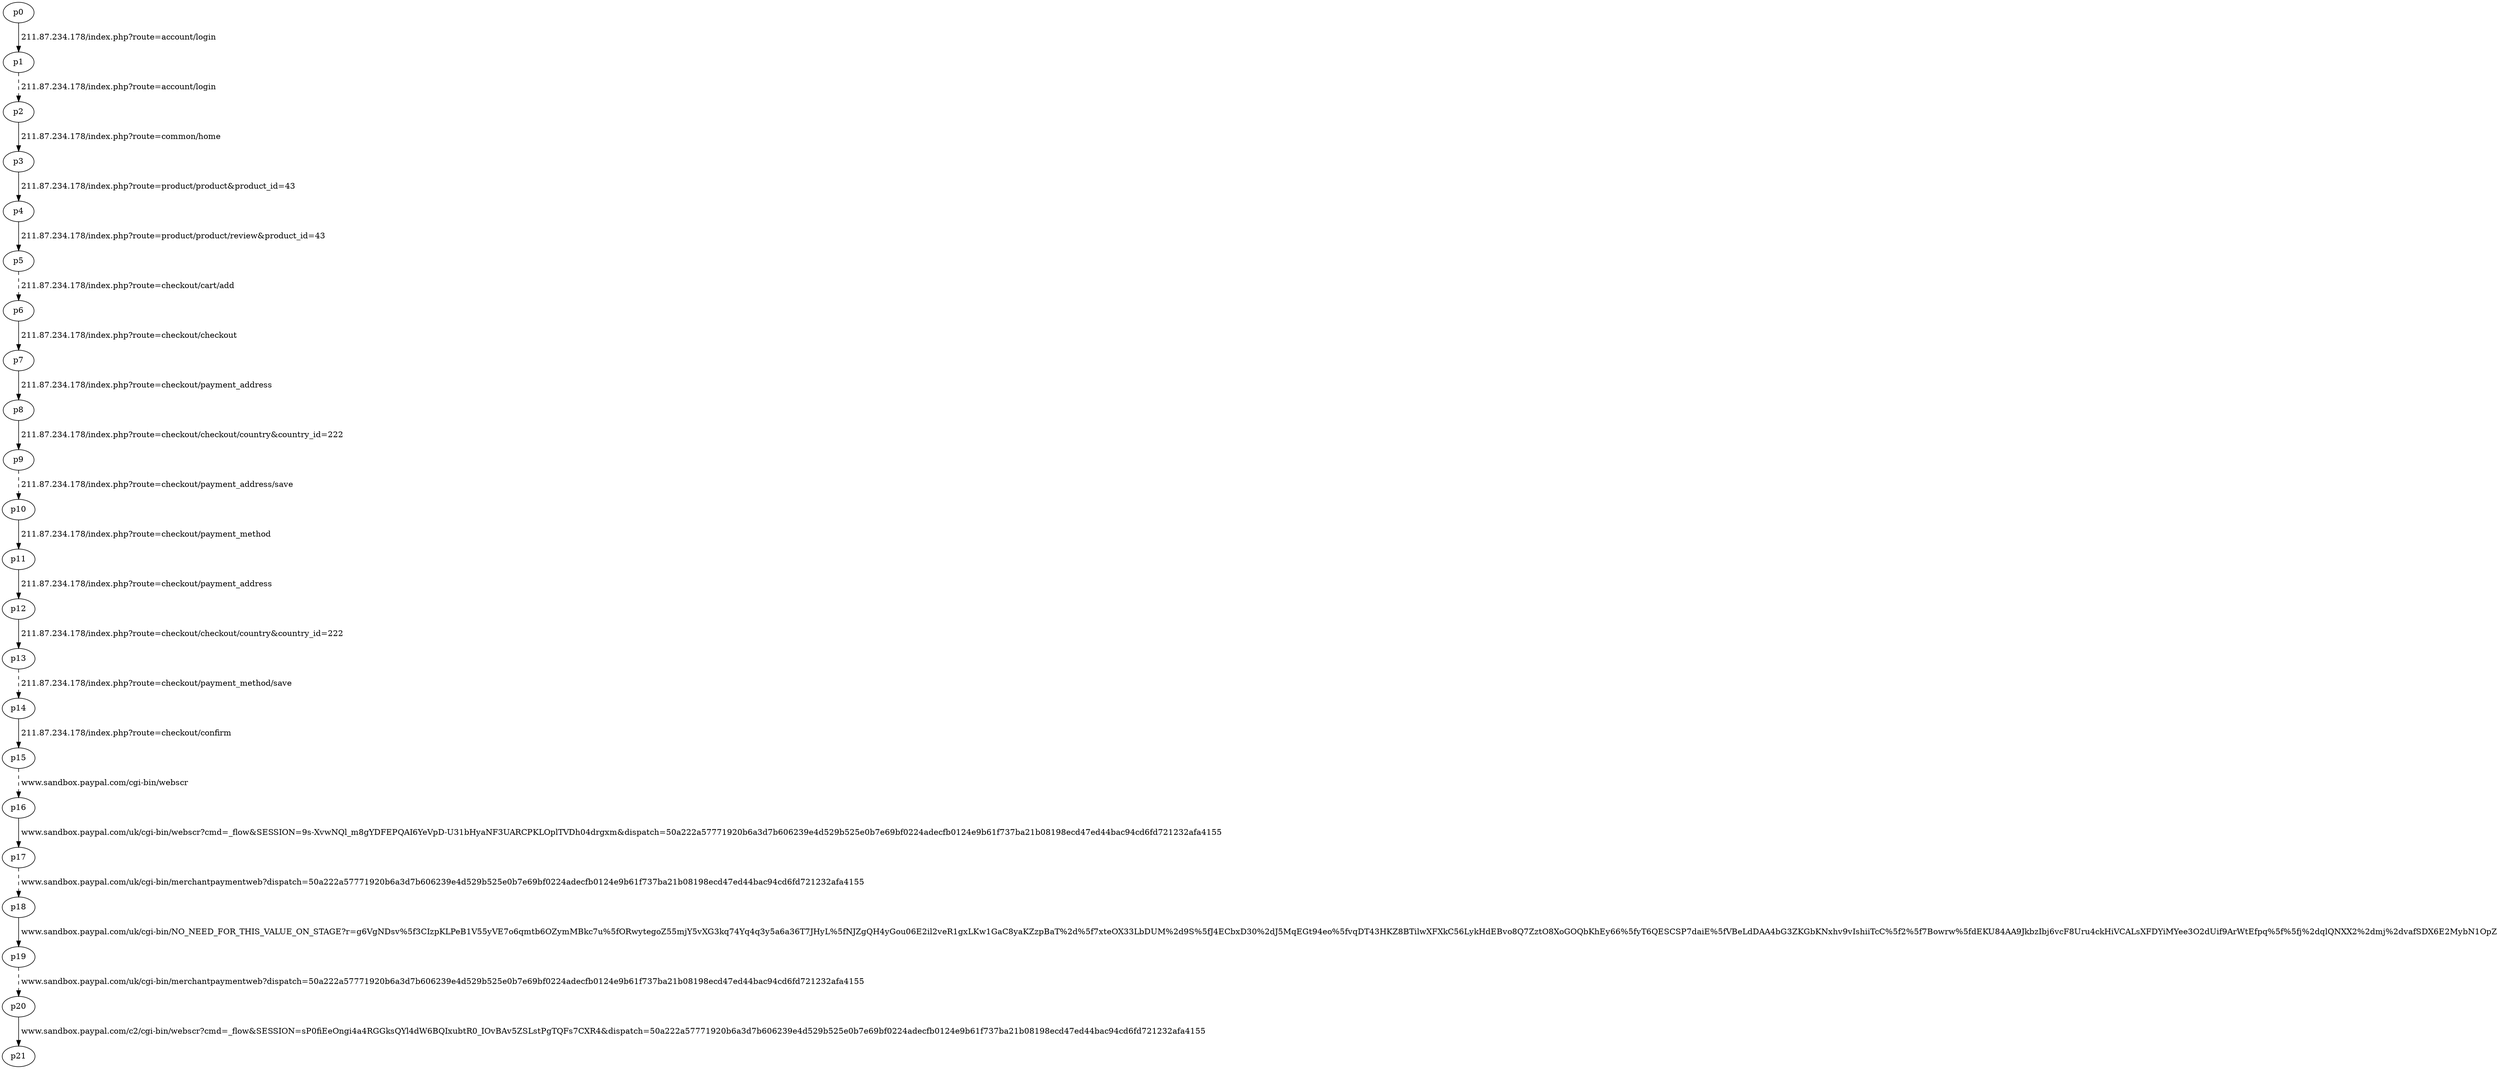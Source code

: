 digraph shili1{
p0 -> p1 [label=" 211.87.234.178/index.php?route=account/login"];
p1 -> p2 [style="dashed",label=" 211.87.234.178/index.php?route=account/login"];//route$_$account/login^_^email$_$936577895@qq.com^_^password$_$yhp381654729^_^

p2 -> p3 [label=" 211.87.234.178/index.php?route=common/home"];
p3 -> p4 [label=" 211.87.234.178/index.php?route=product/product&product_id=43"];
p4 -> p5 [label=" 211.87.234.178/index.php?route=product/product/review&product_id=43"];
p5 -> p6 [style="dashed",label=" 211.87.234.178/index.php?route=checkout/cart/add"];//route$_$checkout/cart/add^_^quantity$_$1^_^product_id$_$43^_^

p6 -> p7 [label=" 211.87.234.178/index.php?route=checkout/checkout"];
p7 -> p8 [label=" 211.87.234.178/index.php?route=checkout/payment_address"];
p8 -> p9 [label=" 211.87.234.178/index.php?route=checkout/checkout/country&country_id=222"];
p9 -> p10 [style="dashed",label=" 211.87.234.178/index.php?route=checkout/payment_address/save"];//route$_$checkout/payment_address/save^_^payment_address$_$existing^_^address_id$_$1^_^firstname$_$^_^lastname$_$^_^company$_$^_^address_1$_$^_^address_2$_$^_^city$_$^_^postcode$_$^_^country_id$_$222^_^zone_id$_$^_^

p10 -> p11 [label=" 211.87.234.178/index.php?route=checkout/payment_method"];
p11 -> p12 [label=" 211.87.234.178/index.php?route=checkout/payment_address"];
p12 -> p13 [label=" 211.87.234.178/index.php?route=checkout/checkout/country&country_id=222"];
p13 -> p14 [style="dashed",label=" 211.87.234.178/index.php?route=checkout/payment_method/save"];//route$_$checkout/payment_method/save^_^payment_method$_$pp_standard^_^comment$_$^_^agree$_$1^_^

p14 -> p15 [label=" 211.87.234.178/index.php?route=checkout/confirm"];
p15 -> p16 [style="dashed",label=" www.sandbox.paypal.com/cgi-bin/webscr"];//cmd$_$_cart^_^upload$_$1^_^business$_$936577895-facilitator@qq.com^_^item_name_1$_$MacBook^_^item_number_1$_$Product+16^_^amount_1$_$500.00^_^quantity_1$_$1^_^weight_1$_$0^_^item_name_2$_$Shipping%2C+Handling%2C+Discounts+%26+Taxes^_^item_number_2$_$^_^amount_2$_$102.00^_^quantity_2$_$1^_^weight_2$_$0^_^currency_code$_$USD^_^first_name$_$y^_^last_name$_$hp_buyer^_^address1$_$address1^_^address2$_$^_^city$_$jinan^_^zip$_$250000^_^country$_$GB^_^address_override$_$0^_^email$_$936577895@qq.com^_^invoice$_$31+-+y+hp_buyer^_^lc$_$en^_^rm$_$2^_^no_note$_$1^_^no_shipping$_$1^_^charset$_$utf-8^_^return$_$http%3A%2F%2F211.87.234.178%2Findex.php%3Froute%3Dcheckout%2Fsuccess^_^notify_url$_$http%3A%2F%2F211.87.234.178%2Findex.php%3Froute%3Dpayment%2Fpp_standard%2Fcallback^_^cancel_return$_$http%3A%2F%2F211.87.234.178%2Findex.php%3Froute%3Dcheckout%2Fcheckout^_^paymentaction$_$authorization^_^custom$_$31^_^bn$_$OpenCart_2.0_WPS^_^
//////////////////////////////////////////////////////////////////////////////////////////////////
p16 -> p17 [label=" www.sandbox.paypal.com/uk/cgi-bin/webscr?cmd=_flow&SESSION=9s-XvwNQl_m8gYDFEPQAI6YeVpD-U31bHyaNF3UARCPKLOplTVDh04drgxm&dispatch=50a222a57771920b6a3d7b606239e4d529b525e0b7e69bf0224adecfb0124e9b61f737ba21b08198ecd47ed44bac94cd6fd721232afa4155"];
p17 -> p18 [style="dashed",label=" www.sandbox.paypal.com/uk/cgi-bin/merchantpaymentweb?dispatch=50a222a57771920b6a3d7b606239e4d529b525e0b7e69bf0224adecfb0124e9b61f737ba21b08198ecd47ed44bac94cd6fd721232afa4155"];//dispatch$_$50a222a57771920b6a3d7b606239e4d529b525e0b7e69bf0224adecfb0124e9b61f737ba21b08198ecd47ed44bac94cd6fd721232afa4155^_^cmd$_$_flow^_^myAllTextSubmitID$_$^_^login.x$_$Log%20In^_^reviewPgReturn$_$1^_^font_option$_$font_normal^_^currentSession$_$9s-XvwNQl_m8gYDFEPQAI6YeVpD-U31bHyaNF3UARCPKLOplTVDh04drgxm^_^pageState$_$login^_^currentDispatch$_$50a222a57771920b6a3d7b606239e4d529b525e0b7e69bf0224adecfb0124e9b61f737ba21b08198ecd47ed44bac94cd6fd721232afa4155^_^email_recovery$_$false^_^password_recovery$_$false^_^login_email$_$936577895@qq.com^_^login_password$_$yhp7916724^_^private_device_checkbox_flag$_$on^_^SESSION$_$Qfxn8Mvn4aP030cxw6ePE75AiWbd6ICmIliCPAexERWrK9YmKXSaFAHLDMS^_^dispatch$_$50a222a57771920b6a3d7b606239e4d529b525e0b7e69bf0224adecfb0124e9b61f737ba21b08198ecd47ed44bac94cd6fd721232afa4155^_^CONTEXT$_$wtgSziM4C5x0SI-9CmKcv2vkSeTLK5P_g6HqzC__YTYkcqziFNcB84p79Ja^_^cmd$_$_flow^_^id$_$^_^close_external_flow$_$false^_^external_close_account_payment_flow$_$payment_flow^_^auth$_$ATQocSAHOkLp4z8mlWNBuNAtITxTYEeSuDP7O6YToPe.l7CzT2uQJKGMNpJEPWn1v^_^form_charset$_$UTF-8^_^view_requested$_$MiniPage^_^

p18 -> p19 [label=" www.sandbox.paypal.com/uk/cgi-bin/NO_NEED_FOR_THIS_VALUE_ON_STAGE?r=g6VgNDsv%5f3CIzpKLPeB1V55yVE7o6qmtb6OZymMBkc7u%5fORwytegoZ55mjY5vXG3kq74Yq4q3y5a6a36T7JHyL%5fNJZgQH4yGou06E2il2veR1gxLKw1GaC8yaKZzpBaT%2d%5f7xteOX33LbDUM%2d9S%5fJ4ECbxD30%2dJ5MqEGt94eo%5fvqDT43HKZ8BTilwXFXkC56LykHdEBvo8Q7ZztO8XoGOQbKhEy66%5fyT6QESCSP7daiE%5fVBeLdDAA4bG3ZKGbKNxhv9vIshiiTcC%5f2%5f7Bowrw%5fdEKU84AA9JkbzIbj6vcF8Uru4ckHiVCALsXFDYiMYee3O2dUif9ArWtEfpq%5f%5fj%2dqlQNXX2%2dmj%2dvafSDX6E2MybN1OpZ"];
p19 -> p20 [style="dashed",label=" www.sandbox.paypal.com/uk/cgi-bin/merchantpaymentweb?dispatch=50a222a57771920b6a3d7b606239e4d529b525e0b7e69bf0224adecfb0124e9b61f737ba21b08198ecd47ed44bac94cd6fd721232afa4155"];//dispatch$_$50a222a57771920b6a3d7b606239e4d529b525e0b7e69bf0224adecfb0124e9b61f737ba21b08198ecd47ed44bac94cd6fd721232afa4155^_^cmd$_$_flow^_^myAllTextSubmitID$_$^_^continue$_$%E7%AB%8B%E5%8D%B3%E4%BB%98%E6%AC%BE^_^reviewPgReturn$_$1^_^pageTitle$_$%E6%9F%A5%E7%9C%8B%E6%82%A8%E7%9A%84%E4%BF%A1%E6%81%AF^_^font_option$_$font_normal^_^currentSession$_$Qfxn8Mvn4aP030cxw6ePE75AiWbd6ICmIliCPAexERWrK9YmKXSaFAHLDMS^_^pageState$_$review^_^currentDispatch$_$50a222a57771920b6a3d7b606239e4d529b525e0b7e69bf0224adecfb0124e9b61f737ba21b08198ecd47ed44bac94cd6fd721232afa4155^_^SESSION$_$sP0fiEeOngi4a4RGGksQYl4dW6BQIxubtR0_IOvBAv5ZSLstPgTQFs7CXR4^_^dispatch$_$50a222a57771920b6a3d7b606239e4d529b525e0b7e69bf0224adecfb0124e9b61f737ba21b08198ecd47ed44bac94cd6fd721232afa4155^_^pageServerName$_$merchantpaymentweb^_^funding_source_id$_$fYnguaQqAnDzsf-cnxdCjSAbnnTzmajx_abCVzAS0dOIevElhYgIVa-C_Dqno0kbtoU1qEuzeIzqzGTE^_^CONTEXT$_$wtgSziM4C5x0SI-9CmKcv2vkSeTLK5P_g6HqzC__YTYkcqziFNcB84p79Ja^_^auth$_$ATQocSAHOkLp4z8mlWNBuNAtITxTYEeSuDP7O6YToPe.l7CzT2uQJKGMNpJEPWn1v^_^form_charset$_$UTF-8^_^view_requested$_$MiniPage^_^

p20 -> p21 [label=" www.sandbox.paypal.com/c2/cgi-bin/webscr?cmd=_flow&SESSION=sP0fiEeOngi4a4RGGksQYl4dW6BQIxubtR0_IOvBAv5ZSLstPgTQFs7CXR4&dispatch=50a222a57771920b6a3d7b606239e4d529b525e0b7e69bf0224adecfb0124e9b61f737ba21b08198ecd47ed44bac94cd6fd721232afa4155"];
}